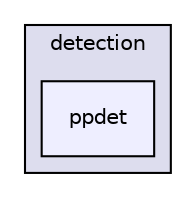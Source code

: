 digraph "/build/FastDeploy/fastdeploy/vision/detection/ppdet" {
  compound=true
  node [ fontsize="10", fontname="Helvetica"];
  edge [ labelfontsize="10", labelfontname="Helvetica"];
  subgraph clusterdir_7817d03007f8bb180ec8194ac813b235 {
    graph [ bgcolor="#ddddee", pencolor="black", label="detection" fontname="Helvetica", fontsize="10", URL="dir_7817d03007f8bb180ec8194ac813b235.html"]
  dir_f20c174b2383399a920f1a50e614fe3a [shape=box, label="ppdet", style="filled", fillcolor="#eeeeff", pencolor="black", URL="dir_f20c174b2383399a920f1a50e614fe3a.html"];
  }
}
